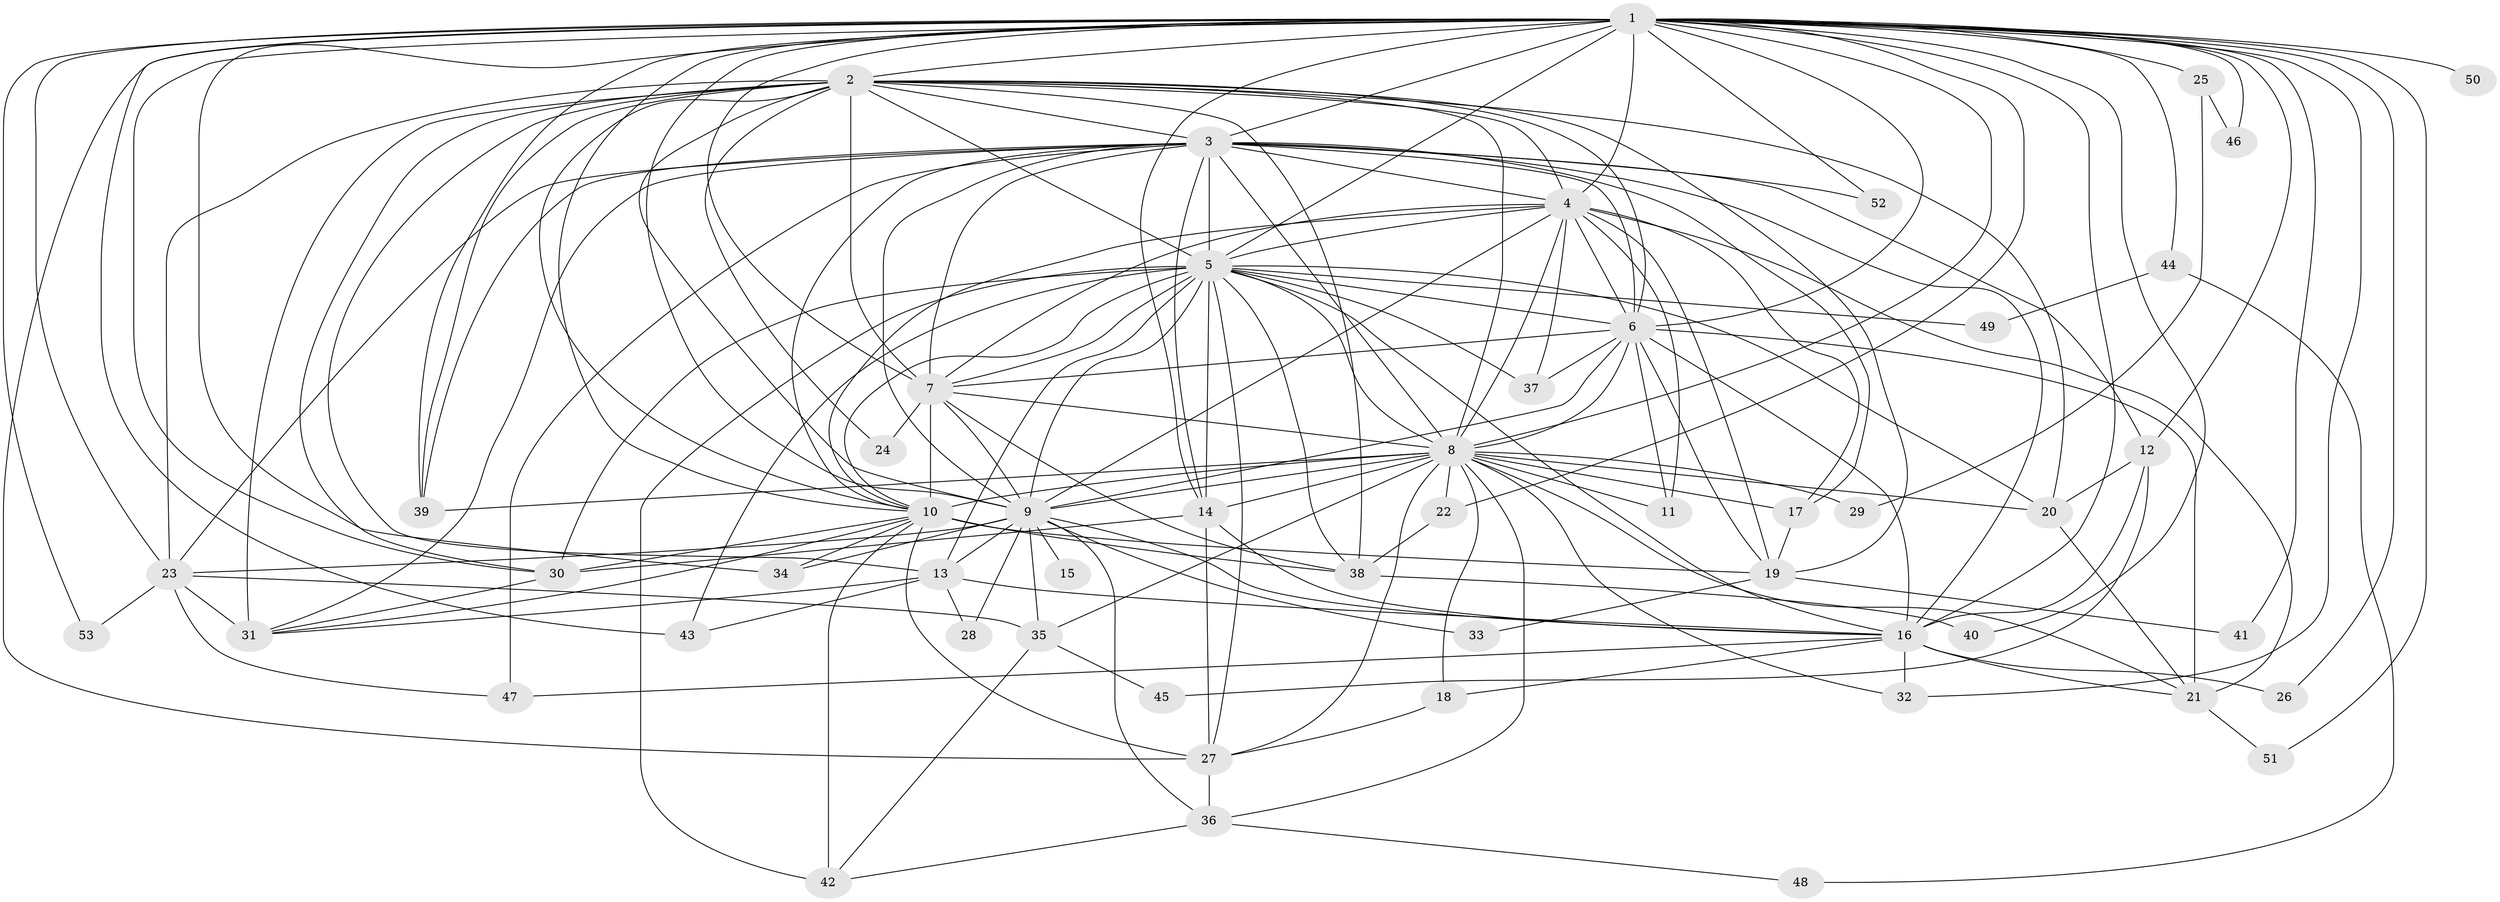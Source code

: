 // original degree distribution, {39: 0.007575757575757576, 24: 0.007575757575757576, 17: 0.007575757575757576, 22: 0.007575757575757576, 25: 0.007575757575757576, 23: 0.007575757575757576, 27: 0.007575757575757576, 21: 0.015151515151515152, 29: 0.007575757575757576, 3: 0.23484848484848486, 2: 0.5378787878787878, 4: 0.08333333333333333, 7: 0.015151515151515152, 6: 0.015151515151515152, 5: 0.03787878787878788}
// Generated by graph-tools (version 1.1) at 2025/49/03/04/25 22:49:35]
// undirected, 53 vertices, 171 edges
graph export_dot {
  node [color=gray90,style=filled];
  1;
  2;
  3;
  4;
  5;
  6;
  7;
  8;
  9;
  10;
  11;
  12;
  13;
  14;
  15;
  16;
  17;
  18;
  19;
  20;
  21;
  22;
  23;
  24;
  25;
  26;
  27;
  28;
  29;
  30;
  31;
  32;
  33;
  34;
  35;
  36;
  37;
  38;
  39;
  40;
  41;
  42;
  43;
  44;
  45;
  46;
  47;
  48;
  49;
  50;
  51;
  52;
  53;
  1 -- 2 [weight=1.0];
  1 -- 3 [weight=3.0];
  1 -- 4 [weight=2.0];
  1 -- 5 [weight=1.0];
  1 -- 6 [weight=1.0];
  1 -- 7 [weight=1.0];
  1 -- 8 [weight=1.0];
  1 -- 9 [weight=2.0];
  1 -- 10 [weight=2.0];
  1 -- 12 [weight=1.0];
  1 -- 14 [weight=1.0];
  1 -- 16 [weight=2.0];
  1 -- 22 [weight=1.0];
  1 -- 23 [weight=1.0];
  1 -- 25 [weight=1.0];
  1 -- 26 [weight=1.0];
  1 -- 27 [weight=1.0];
  1 -- 30 [weight=1.0];
  1 -- 32 [weight=1.0];
  1 -- 34 [weight=1.0];
  1 -- 39 [weight=1.0];
  1 -- 40 [weight=1.0];
  1 -- 41 [weight=1.0];
  1 -- 43 [weight=1.0];
  1 -- 44 [weight=1.0];
  1 -- 46 [weight=1.0];
  1 -- 50 [weight=1.0];
  1 -- 51 [weight=1.0];
  1 -- 52 [weight=1.0];
  1 -- 53 [weight=1.0];
  2 -- 3 [weight=2.0];
  2 -- 4 [weight=2.0];
  2 -- 5 [weight=1.0];
  2 -- 6 [weight=1.0];
  2 -- 7 [weight=1.0];
  2 -- 8 [weight=2.0];
  2 -- 9 [weight=1.0];
  2 -- 10 [weight=1.0];
  2 -- 13 [weight=1.0];
  2 -- 19 [weight=1.0];
  2 -- 20 [weight=1.0];
  2 -- 23 [weight=1.0];
  2 -- 24 [weight=2.0];
  2 -- 30 [weight=1.0];
  2 -- 31 [weight=4.0];
  2 -- 38 [weight=1.0];
  2 -- 39 [weight=1.0];
  3 -- 4 [weight=3.0];
  3 -- 5 [weight=3.0];
  3 -- 6 [weight=2.0];
  3 -- 7 [weight=2.0];
  3 -- 8 [weight=3.0];
  3 -- 9 [weight=2.0];
  3 -- 10 [weight=1.0];
  3 -- 12 [weight=1.0];
  3 -- 14 [weight=1.0];
  3 -- 16 [weight=1.0];
  3 -- 17 [weight=1.0];
  3 -- 23 [weight=5.0];
  3 -- 31 [weight=1.0];
  3 -- 39 [weight=1.0];
  3 -- 47 [weight=1.0];
  3 -- 52 [weight=1.0];
  4 -- 5 [weight=1.0];
  4 -- 6 [weight=2.0];
  4 -- 7 [weight=1.0];
  4 -- 8 [weight=2.0];
  4 -- 9 [weight=1.0];
  4 -- 10 [weight=1.0];
  4 -- 11 [weight=1.0];
  4 -- 17 [weight=4.0];
  4 -- 19 [weight=1.0];
  4 -- 21 [weight=1.0];
  4 -- 37 [weight=1.0];
  5 -- 6 [weight=1.0];
  5 -- 7 [weight=1.0];
  5 -- 8 [weight=1.0];
  5 -- 9 [weight=1.0];
  5 -- 10 [weight=1.0];
  5 -- 13 [weight=1.0];
  5 -- 14 [weight=2.0];
  5 -- 16 [weight=1.0];
  5 -- 20 [weight=1.0];
  5 -- 27 [weight=1.0];
  5 -- 30 [weight=1.0];
  5 -- 37 [weight=1.0];
  5 -- 38 [weight=1.0];
  5 -- 42 [weight=2.0];
  5 -- 43 [weight=1.0];
  5 -- 49 [weight=1.0];
  6 -- 7 [weight=1.0];
  6 -- 8 [weight=1.0];
  6 -- 9 [weight=1.0];
  6 -- 11 [weight=1.0];
  6 -- 16 [weight=8.0];
  6 -- 19 [weight=1.0];
  6 -- 21 [weight=2.0];
  6 -- 37 [weight=1.0];
  7 -- 8 [weight=2.0];
  7 -- 9 [weight=1.0];
  7 -- 10 [weight=14.0];
  7 -- 24 [weight=1.0];
  7 -- 38 [weight=1.0];
  8 -- 9 [weight=1.0];
  8 -- 10 [weight=1.0];
  8 -- 11 [weight=1.0];
  8 -- 14 [weight=1.0];
  8 -- 17 [weight=2.0];
  8 -- 18 [weight=1.0];
  8 -- 20 [weight=1.0];
  8 -- 21 [weight=1.0];
  8 -- 22 [weight=1.0];
  8 -- 27 [weight=1.0];
  8 -- 29 [weight=1.0];
  8 -- 32 [weight=1.0];
  8 -- 35 [weight=2.0];
  8 -- 36 [weight=1.0];
  8 -- 39 [weight=1.0];
  9 -- 13 [weight=1.0];
  9 -- 15 [weight=1.0];
  9 -- 16 [weight=1.0];
  9 -- 23 [weight=2.0];
  9 -- 28 [weight=1.0];
  9 -- 33 [weight=1.0];
  9 -- 34 [weight=1.0];
  9 -- 35 [weight=1.0];
  9 -- 36 [weight=1.0];
  10 -- 19 [weight=1.0];
  10 -- 27 [weight=2.0];
  10 -- 30 [weight=1.0];
  10 -- 31 [weight=1.0];
  10 -- 34 [weight=1.0];
  10 -- 38 [weight=1.0];
  10 -- 42 [weight=1.0];
  12 -- 16 [weight=1.0];
  12 -- 20 [weight=1.0];
  12 -- 45 [weight=1.0];
  13 -- 16 [weight=1.0];
  13 -- 28 [weight=1.0];
  13 -- 31 [weight=1.0];
  13 -- 43 [weight=1.0];
  14 -- 16 [weight=1.0];
  14 -- 27 [weight=1.0];
  14 -- 30 [weight=1.0];
  16 -- 18 [weight=1.0];
  16 -- 21 [weight=1.0];
  16 -- 26 [weight=1.0];
  16 -- 32 [weight=2.0];
  16 -- 47 [weight=1.0];
  17 -- 19 [weight=2.0];
  18 -- 27 [weight=1.0];
  19 -- 33 [weight=1.0];
  19 -- 41 [weight=1.0];
  20 -- 21 [weight=1.0];
  21 -- 51 [weight=1.0];
  22 -- 38 [weight=1.0];
  23 -- 31 [weight=1.0];
  23 -- 35 [weight=1.0];
  23 -- 47 [weight=1.0];
  23 -- 53 [weight=1.0];
  25 -- 29 [weight=1.0];
  25 -- 46 [weight=1.0];
  27 -- 36 [weight=2.0];
  30 -- 31 [weight=1.0];
  35 -- 42 [weight=1.0];
  35 -- 45 [weight=1.0];
  36 -- 42 [weight=1.0];
  36 -- 48 [weight=1.0];
  38 -- 40 [weight=1.0];
  44 -- 48 [weight=1.0];
  44 -- 49 [weight=1.0];
}
